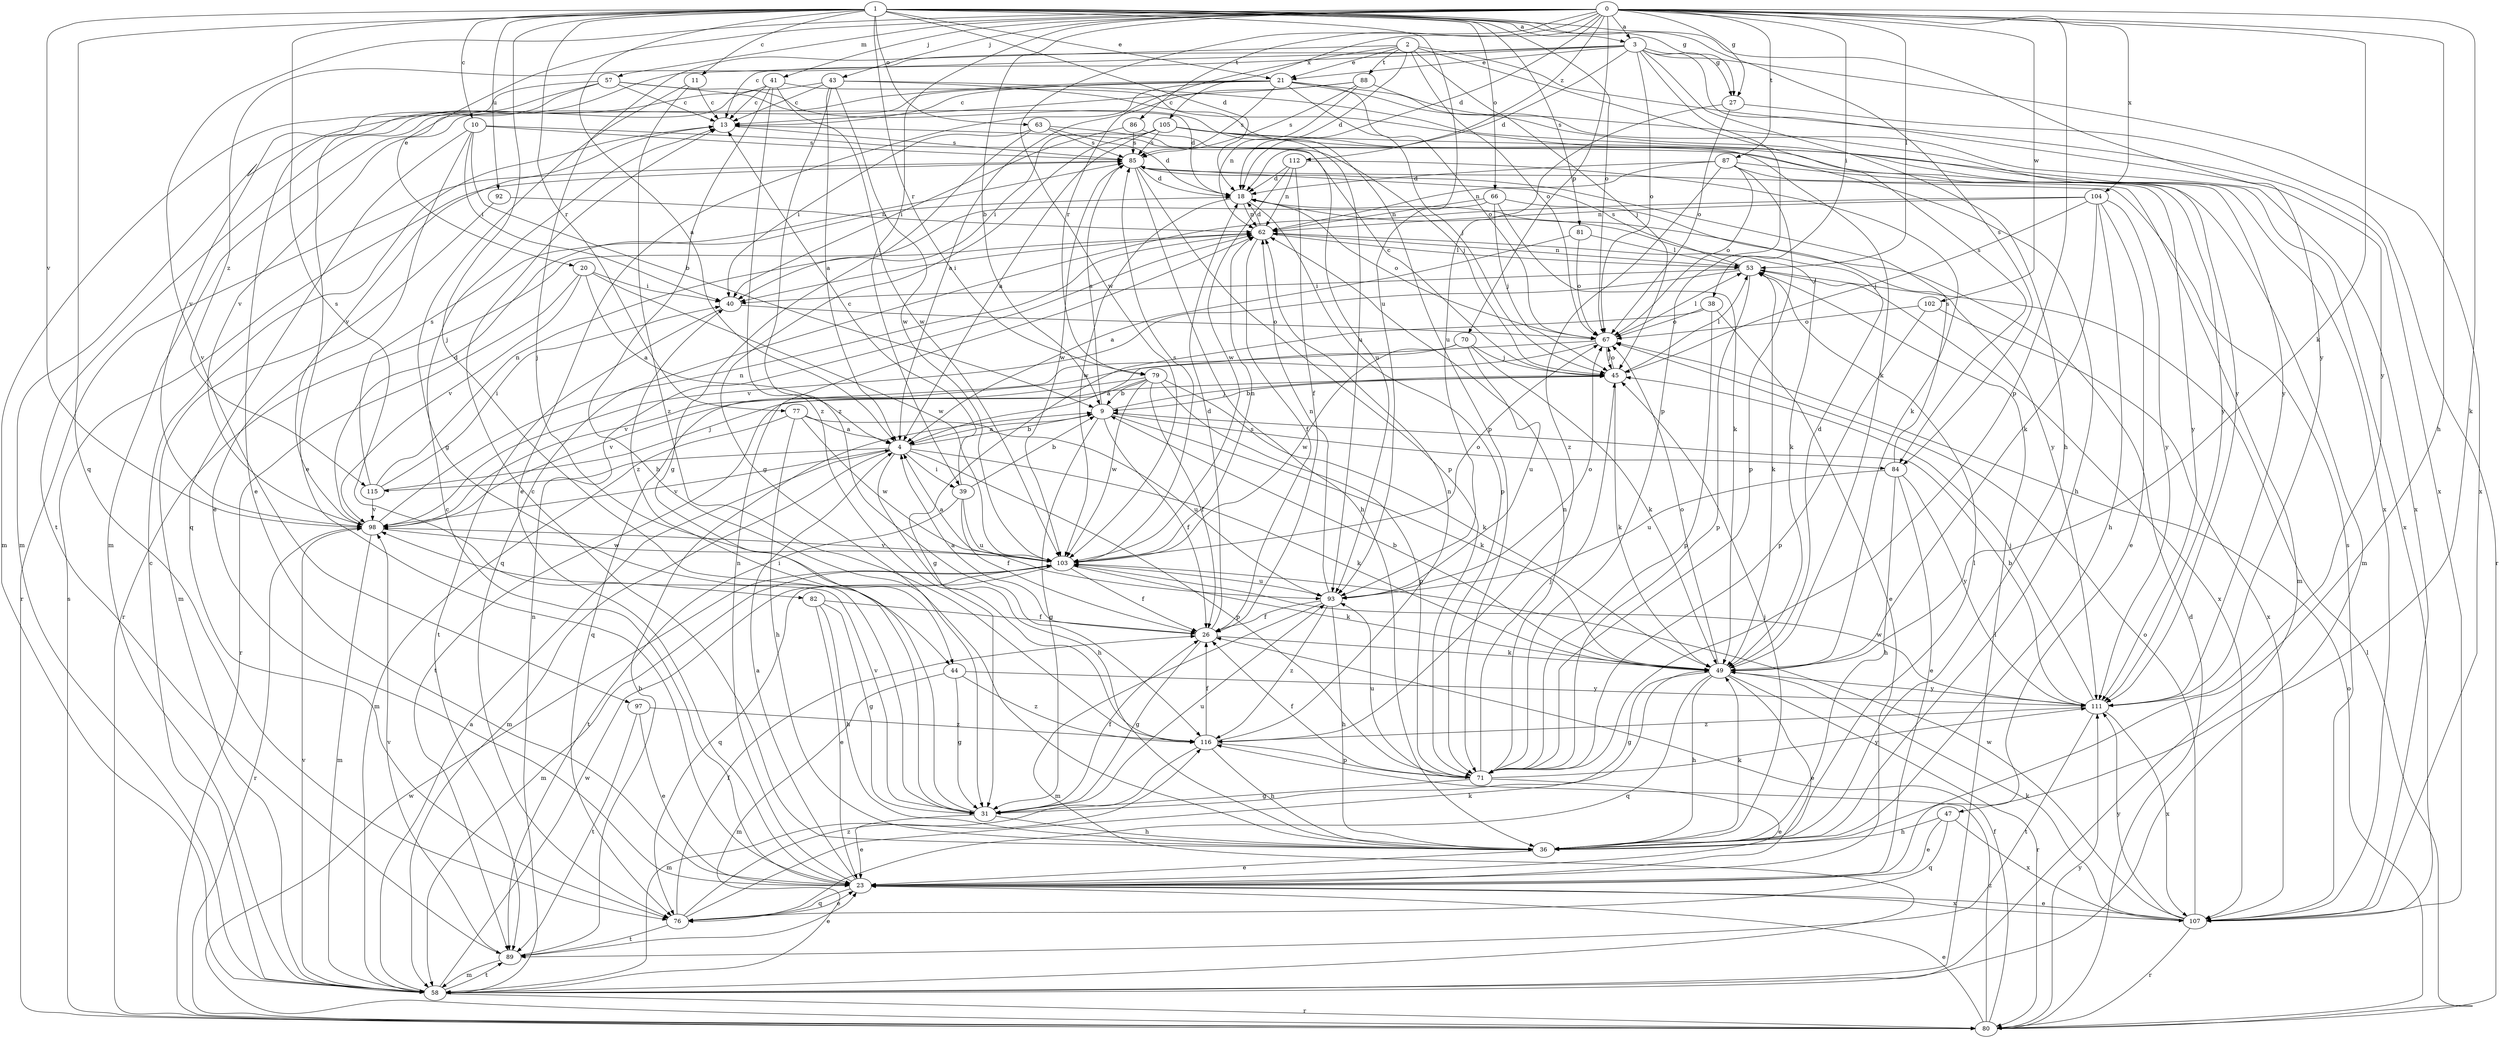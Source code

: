 strict digraph  {
0;
1;
2;
3;
4;
9;
10;
11;
13;
18;
20;
21;
23;
26;
27;
31;
36;
38;
39;
40;
41;
43;
44;
45;
47;
49;
53;
57;
58;
62;
63;
66;
67;
70;
71;
76;
77;
79;
80;
81;
82;
84;
85;
86;
87;
88;
89;
92;
93;
97;
98;
102;
103;
104;
105;
107;
111;
112;
115;
116;
0 -> 3  [label=a];
0 -> 9  [label=b];
0 -> 18  [label=d];
0 -> 20  [label=e];
0 -> 27  [label=g];
0 -> 36  [label=h];
0 -> 38  [label=i];
0 -> 39  [label=i];
0 -> 41  [label=j];
0 -> 43  [label=j];
0 -> 47  [label=k];
0 -> 49  [label=k];
0 -> 53  [label=l];
0 -> 57  [label=m];
0 -> 70  [label=p];
0 -> 71  [label=p];
0 -> 86  [label=t];
0 -> 87  [label=t];
0 -> 97  [label=v];
0 -> 102  [label=w];
0 -> 103  [label=w];
0 -> 104  [label=x];
0 -> 105  [label=x];
0 -> 112  [label=z];
1 -> 3  [label=a];
1 -> 4  [label=a];
1 -> 10  [label=c];
1 -> 11  [label=c];
1 -> 18  [label=d];
1 -> 21  [label=e];
1 -> 27  [label=g];
1 -> 44  [label=j];
1 -> 63  [label=o];
1 -> 66  [label=o];
1 -> 67  [label=o];
1 -> 76  [label=q];
1 -> 77  [label=r];
1 -> 79  [label=r];
1 -> 81  [label=s];
1 -> 82  [label=s];
1 -> 84  [label=s];
1 -> 92  [label=u];
1 -> 93  [label=u];
1 -> 98  [label=v];
1 -> 111  [label=y];
2 -> 18  [label=d];
2 -> 21  [label=e];
2 -> 44  [label=j];
2 -> 45  [label=j];
2 -> 67  [label=o];
2 -> 79  [label=r];
2 -> 84  [label=s];
2 -> 88  [label=t];
2 -> 107  [label=x];
3 -> 13  [label=c];
3 -> 18  [label=d];
3 -> 21  [label=e];
3 -> 23  [label=e];
3 -> 27  [label=g];
3 -> 36  [label=h];
3 -> 67  [label=o];
3 -> 71  [label=p];
3 -> 107  [label=x];
3 -> 111  [label=y];
3 -> 115  [label=z];
4 -> 9  [label=b];
4 -> 36  [label=h];
4 -> 39  [label=i];
4 -> 49  [label=k];
4 -> 58  [label=m];
4 -> 71  [label=p];
4 -> 98  [label=v];
4 -> 115  [label=z];
9 -> 4  [label=a];
9 -> 26  [label=f];
9 -> 31  [label=g];
9 -> 45  [label=j];
9 -> 49  [label=k];
9 -> 84  [label=s];
9 -> 85  [label=s];
10 -> 9  [label=b];
10 -> 23  [label=e];
10 -> 40  [label=i];
10 -> 76  [label=q];
10 -> 85  [label=s];
10 -> 111  [label=y];
11 -> 13  [label=c];
11 -> 31  [label=g];
11 -> 116  [label=z];
13 -> 85  [label=s];
13 -> 98  [label=v];
18 -> 62  [label=n];
18 -> 67  [label=o];
18 -> 71  [label=p];
18 -> 103  [label=w];
20 -> 4  [label=a];
20 -> 40  [label=i];
20 -> 80  [label=r];
20 -> 98  [label=v];
20 -> 103  [label=w];
21 -> 13  [label=c];
21 -> 23  [label=e];
21 -> 45  [label=j];
21 -> 58  [label=m];
21 -> 67  [label=o];
21 -> 85  [label=s];
21 -> 98  [label=v];
21 -> 107  [label=x];
21 -> 111  [label=y];
23 -> 4  [label=a];
23 -> 13  [label=c];
23 -> 62  [label=n];
23 -> 76  [label=q];
23 -> 107  [label=x];
26 -> 4  [label=a];
26 -> 18  [label=d];
26 -> 31  [label=g];
26 -> 49  [label=k];
27 -> 67  [label=o];
27 -> 80  [label=r];
27 -> 93  [label=u];
31 -> 23  [label=e];
31 -> 26  [label=f];
31 -> 36  [label=h];
31 -> 40  [label=i];
31 -> 93  [label=u];
31 -> 98  [label=v];
36 -> 13  [label=c];
36 -> 23  [label=e];
36 -> 45  [label=j];
36 -> 49  [label=k];
36 -> 53  [label=l];
38 -> 23  [label=e];
38 -> 31  [label=g];
38 -> 67  [label=o];
38 -> 71  [label=p];
39 -> 9  [label=b];
39 -> 13  [label=c];
39 -> 26  [label=f];
39 -> 89  [label=t];
39 -> 93  [label=u];
40 -> 67  [label=o];
40 -> 89  [label=t];
41 -> 13  [label=c];
41 -> 36  [label=h];
41 -> 49  [label=k];
41 -> 58  [label=m];
41 -> 103  [label=w];
41 -> 116  [label=z];
43 -> 4  [label=a];
43 -> 13  [label=c];
43 -> 71  [label=p];
43 -> 89  [label=t];
43 -> 103  [label=w];
43 -> 107  [label=x];
43 -> 116  [label=z];
44 -> 31  [label=g];
44 -> 58  [label=m];
44 -> 111  [label=y];
44 -> 116  [label=z];
45 -> 9  [label=b];
45 -> 13  [label=c];
45 -> 49  [label=k];
45 -> 53  [label=l];
45 -> 67  [label=o];
47 -> 23  [label=e];
47 -> 36  [label=h];
47 -> 76  [label=q];
47 -> 107  [label=x];
49 -> 9  [label=b];
49 -> 18  [label=d];
49 -> 23  [label=e];
49 -> 31  [label=g];
49 -> 36  [label=h];
49 -> 67  [label=o];
49 -> 76  [label=q];
49 -> 80  [label=r];
49 -> 111  [label=y];
53 -> 40  [label=i];
53 -> 49  [label=k];
53 -> 62  [label=n];
53 -> 71  [label=p];
53 -> 85  [label=s];
53 -> 98  [label=v];
53 -> 107  [label=x];
57 -> 13  [label=c];
57 -> 18  [label=d];
57 -> 23  [label=e];
57 -> 58  [label=m];
57 -> 93  [label=u];
57 -> 98  [label=v];
58 -> 4  [label=a];
58 -> 13  [label=c];
58 -> 53  [label=l];
58 -> 62  [label=n];
58 -> 80  [label=r];
58 -> 89  [label=t];
58 -> 98  [label=v];
58 -> 103  [label=w];
62 -> 18  [label=d];
62 -> 26  [label=f];
62 -> 40  [label=i];
62 -> 49  [label=k];
62 -> 53  [label=l];
63 -> 18  [label=d];
63 -> 31  [label=g];
63 -> 40  [label=i];
63 -> 45  [label=j];
63 -> 85  [label=s];
66 -> 45  [label=j];
66 -> 49  [label=k];
66 -> 62  [label=n];
66 -> 80  [label=r];
66 -> 111  [label=y];
67 -> 45  [label=j];
67 -> 53  [label=l];
67 -> 76  [label=q];
67 -> 98  [label=v];
70 -> 4  [label=a];
70 -> 45  [label=j];
70 -> 49  [label=k];
70 -> 93  [label=u];
70 -> 103  [label=w];
71 -> 23  [label=e];
71 -> 26  [label=f];
71 -> 31  [label=g];
71 -> 45  [label=j];
71 -> 62  [label=n];
71 -> 93  [label=u];
71 -> 111  [label=y];
76 -> 23  [label=e];
76 -> 26  [label=f];
76 -> 49  [label=k];
76 -> 89  [label=t];
76 -> 116  [label=z];
77 -> 4  [label=a];
77 -> 36  [label=h];
77 -> 58  [label=m];
77 -> 93  [label=u];
77 -> 103  [label=w];
79 -> 9  [label=b];
79 -> 26  [label=f];
79 -> 49  [label=k];
79 -> 71  [label=p];
79 -> 89  [label=t];
79 -> 98  [label=v];
79 -> 103  [label=w];
80 -> 18  [label=d];
80 -> 23  [label=e];
80 -> 26  [label=f];
80 -> 53  [label=l];
80 -> 67  [label=o];
80 -> 85  [label=s];
80 -> 103  [label=w];
80 -> 111  [label=y];
80 -> 116  [label=z];
81 -> 4  [label=a];
81 -> 53  [label=l];
81 -> 67  [label=o];
82 -> 23  [label=e];
82 -> 26  [label=f];
82 -> 31  [label=g];
82 -> 36  [label=h];
84 -> 23  [label=e];
84 -> 36  [label=h];
84 -> 85  [label=s];
84 -> 93  [label=u];
84 -> 111  [label=y];
85 -> 18  [label=d];
85 -> 36  [label=h];
85 -> 71  [label=p];
85 -> 80  [label=r];
85 -> 103  [label=w];
86 -> 40  [label=i];
86 -> 85  [label=s];
86 -> 93  [label=u];
87 -> 18  [label=d];
87 -> 58  [label=m];
87 -> 62  [label=n];
87 -> 67  [label=o];
87 -> 71  [label=p];
87 -> 111  [label=y];
87 -> 116  [label=z];
88 -> 4  [label=a];
88 -> 13  [label=c];
88 -> 62  [label=n];
88 -> 85  [label=s];
88 -> 111  [label=y];
89 -> 9  [label=b];
89 -> 23  [label=e];
89 -> 58  [label=m];
89 -> 98  [label=v];
92 -> 58  [label=m];
92 -> 62  [label=n];
93 -> 26  [label=f];
93 -> 36  [label=h];
93 -> 58  [label=m];
93 -> 62  [label=n];
93 -> 67  [label=o];
93 -> 116  [label=z];
97 -> 23  [label=e];
97 -> 89  [label=t];
97 -> 116  [label=z];
98 -> 18  [label=d];
98 -> 58  [label=m];
98 -> 62  [label=n];
98 -> 80  [label=r];
98 -> 103  [label=w];
102 -> 67  [label=o];
102 -> 71  [label=p];
102 -> 107  [label=x];
103 -> 4  [label=a];
103 -> 26  [label=f];
103 -> 49  [label=k];
103 -> 58  [label=m];
103 -> 62  [label=n];
103 -> 67  [label=o];
103 -> 76  [label=q];
103 -> 85  [label=s];
103 -> 93  [label=u];
103 -> 98  [label=v];
104 -> 23  [label=e];
104 -> 36  [label=h];
104 -> 45  [label=j];
104 -> 49  [label=k];
104 -> 62  [label=n];
104 -> 76  [label=q];
104 -> 111  [label=y];
105 -> 4  [label=a];
105 -> 31  [label=g];
105 -> 36  [label=h];
105 -> 40  [label=i];
105 -> 58  [label=m];
105 -> 85  [label=s];
105 -> 107  [label=x];
107 -> 23  [label=e];
107 -> 49  [label=k];
107 -> 67  [label=o];
107 -> 80  [label=r];
107 -> 85  [label=s];
107 -> 103  [label=w];
107 -> 111  [label=y];
111 -> 9  [label=b];
111 -> 45  [label=j];
111 -> 89  [label=t];
111 -> 103  [label=w];
111 -> 107  [label=x];
111 -> 116  [label=z];
112 -> 18  [label=d];
112 -> 26  [label=f];
112 -> 49  [label=k];
112 -> 62  [label=n];
112 -> 103  [label=w];
115 -> 40  [label=i];
115 -> 45  [label=j];
115 -> 62  [label=n];
115 -> 85  [label=s];
115 -> 98  [label=v];
116 -> 26  [label=f];
116 -> 36  [label=h];
116 -> 58  [label=m];
116 -> 62  [label=n];
116 -> 71  [label=p];
}
